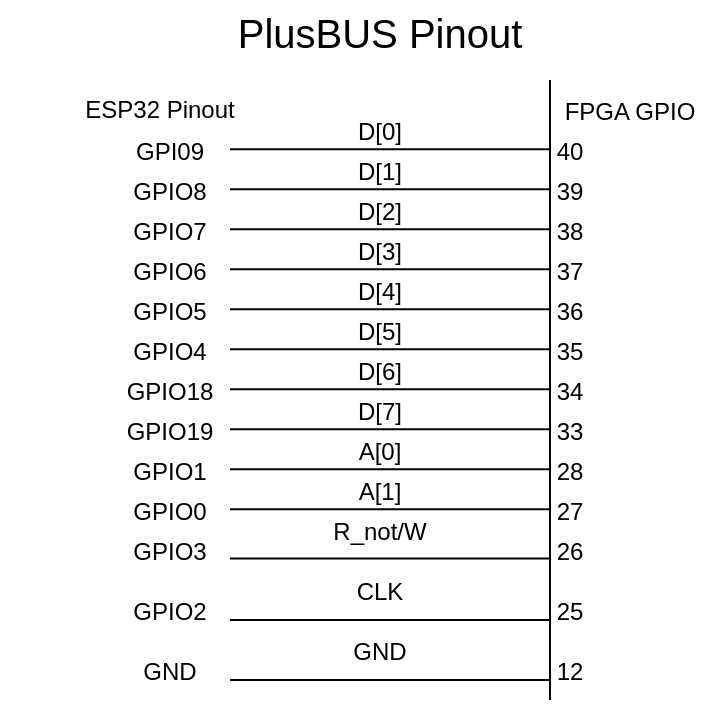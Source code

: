 <mxfile version="22.1.5" type="github">
  <diagram name="Page-1" id="XdD06npJ6FDNxbPIpV9C">
    <mxGraphModel dx="794" dy="414" grid="1" gridSize="10" guides="1" tooltips="1" connect="1" arrows="1" fold="1" page="1" pageScale="1" pageWidth="850" pageHeight="1100" math="0" shadow="0">
      <root>
        <mxCell id="0" />
        <mxCell id="1" parent="0" />
        <mxCell id="F0K0sA_qymcrU-x6hYdx-1" value="" style="endArrow=none;rounded=0;movable=1;resizable=1;rotatable=1;deletable=1;editable=1;locked=0;connectable=1;" parent="1" edge="1">
          <mxGeometry width="50" height="50" relative="1" as="geometry">
            <mxPoint x="480" y="470" as="sourcePoint" />
            <mxPoint x="480" y="160" as="targetPoint" />
          </mxGeometry>
        </mxCell>
        <mxCell id="F0K0sA_qymcrU-x6hYdx-2" value="" style="endArrow=none;rounded=0;" parent="1" edge="1">
          <mxGeometry width="50" height="50" relative="1" as="geometry">
            <mxPoint x="320" y="430" as="sourcePoint" />
            <mxPoint x="480" y="430" as="targetPoint" />
          </mxGeometry>
        </mxCell>
        <mxCell id="F0K0sA_qymcrU-x6hYdx-12" value="" style="endArrow=none;rounded=0;" parent="1" edge="1">
          <mxGeometry width="50" height="50" relative="1" as="geometry">
            <mxPoint x="320" y="354.66" as="sourcePoint" />
            <mxPoint x="480" y="354.66" as="targetPoint" />
          </mxGeometry>
        </mxCell>
        <mxCell id="F0K0sA_qymcrU-x6hYdx-13" value="" style="endArrow=none;rounded=0;" parent="1" edge="1">
          <mxGeometry width="50" height="50" relative="1" as="geometry">
            <mxPoint x="320" y="374.66" as="sourcePoint" />
            <mxPoint x="480" y="374.66" as="targetPoint" />
          </mxGeometry>
        </mxCell>
        <mxCell id="F0K0sA_qymcrU-x6hYdx-14" value="" style="endArrow=none;rounded=0;" parent="1" edge="1">
          <mxGeometry width="50" height="50" relative="1" as="geometry">
            <mxPoint x="320" y="399.31" as="sourcePoint" />
            <mxPoint x="480" y="399.31" as="targetPoint" />
          </mxGeometry>
        </mxCell>
        <mxCell id="F0K0sA_qymcrU-x6hYdx-24" value="" style="endArrow=none;rounded=0;" parent="1" edge="1">
          <mxGeometry width="50" height="50" relative="1" as="geometry">
            <mxPoint x="320" y="334.66" as="sourcePoint" />
            <mxPoint x="480" y="334.66" as="targetPoint" />
          </mxGeometry>
        </mxCell>
        <mxCell id="F0K0sA_qymcrU-x6hYdx-25" value="" style="endArrow=none;rounded=0;" parent="1" edge="1">
          <mxGeometry width="50" height="50" relative="1" as="geometry">
            <mxPoint x="320" y="314.66" as="sourcePoint" />
            <mxPoint x="480" y="314.66" as="targetPoint" />
          </mxGeometry>
        </mxCell>
        <mxCell id="F0K0sA_qymcrU-x6hYdx-26" value="" style="endArrow=none;rounded=0;" parent="1" edge="1">
          <mxGeometry width="50" height="50" relative="1" as="geometry">
            <mxPoint x="320" y="294.66" as="sourcePoint" />
            <mxPoint x="480" y="294.66" as="targetPoint" />
          </mxGeometry>
        </mxCell>
        <mxCell id="F0K0sA_qymcrU-x6hYdx-27" value="" style="endArrow=none;rounded=0;" parent="1" edge="1">
          <mxGeometry width="50" height="50" relative="1" as="geometry">
            <mxPoint x="320" y="274.66" as="sourcePoint" />
            <mxPoint x="480" y="274.66" as="targetPoint" />
          </mxGeometry>
        </mxCell>
        <mxCell id="F0K0sA_qymcrU-x6hYdx-28" value="" style="endArrow=none;rounded=0;" parent="1" edge="1">
          <mxGeometry width="50" height="50" relative="1" as="geometry">
            <mxPoint x="320" y="254.66" as="sourcePoint" />
            <mxPoint x="480" y="254.66" as="targetPoint" />
          </mxGeometry>
        </mxCell>
        <mxCell id="F0K0sA_qymcrU-x6hYdx-29" value="" style="endArrow=none;rounded=0;" parent="1" edge="1">
          <mxGeometry width="50" height="50" relative="1" as="geometry">
            <mxPoint x="320" y="194.66" as="sourcePoint" />
            <mxPoint x="480" y="194.66" as="targetPoint" />
          </mxGeometry>
        </mxCell>
        <mxCell id="F0K0sA_qymcrU-x6hYdx-30" value="" style="endArrow=none;rounded=0;" parent="1" edge="1">
          <mxGeometry width="50" height="50" relative="1" as="geometry">
            <mxPoint x="320" y="214.66" as="sourcePoint" />
            <mxPoint x="480" y="214.66" as="targetPoint" />
          </mxGeometry>
        </mxCell>
        <mxCell id="F0K0sA_qymcrU-x6hYdx-31" value="" style="endArrow=none;rounded=0;" parent="1" edge="1">
          <mxGeometry width="50" height="50" relative="1" as="geometry">
            <mxPoint x="320" y="234.66" as="sourcePoint" />
            <mxPoint x="480" y="234.66" as="targetPoint" />
          </mxGeometry>
        </mxCell>
        <mxCell id="F0K0sA_qymcrU-x6hYdx-40" value="" style="endArrow=none;rounded=0;" parent="1" edge="1">
          <mxGeometry width="50" height="50" relative="1" as="geometry">
            <mxPoint x="320" y="460" as="sourcePoint" />
            <mxPoint x="480" y="460" as="targetPoint" />
          </mxGeometry>
        </mxCell>
        <mxCell id="F0K0sA_qymcrU-x6hYdx-43" value="PlusBUS Pinout" style="text;strokeColor=none;fillColor=none;align=center;verticalAlign=middle;rounded=0;fontSize=20;" parent="1" vertex="1">
          <mxGeometry x="355" y="120" width="80" height="30" as="geometry" />
        </mxCell>
        <mxCell id="F0K0sA_qymcrU-x6hYdx-44" value="D[0]" style="text;strokeColor=none;fillColor=none;align=center;verticalAlign=middle;rounded=0;" parent="1" vertex="1">
          <mxGeometry x="365" y="170" width="60" height="30" as="geometry" />
        </mxCell>
        <mxCell id="F0K0sA_qymcrU-x6hYdx-45" value="D[1]" style="text;strokeColor=none;fillColor=none;align=center;verticalAlign=middle;rounded=0;" parent="1" vertex="1">
          <mxGeometry x="365" y="190" width="60" height="30" as="geometry" />
        </mxCell>
        <mxCell id="F0K0sA_qymcrU-x6hYdx-46" value="D[2]" style="text;strokeColor=none;fillColor=none;align=center;verticalAlign=middle;rounded=0;" parent="1" vertex="1">
          <mxGeometry x="365" y="210" width="60" height="30" as="geometry" />
        </mxCell>
        <mxCell id="F0K0sA_qymcrU-x6hYdx-47" value="D[3]" style="text;strokeColor=none;fillColor=none;align=center;verticalAlign=middle;rounded=0;" parent="1" vertex="1">
          <mxGeometry x="365" y="230" width="60" height="30" as="geometry" />
        </mxCell>
        <mxCell id="F0K0sA_qymcrU-x6hYdx-49" value="D[4]" style="text;strokeColor=none;fillColor=none;align=center;verticalAlign=middle;rounded=0;" parent="1" vertex="1">
          <mxGeometry x="365" y="250" width="60" height="30" as="geometry" />
        </mxCell>
        <mxCell id="F0K0sA_qymcrU-x6hYdx-50" value="D[5]" style="text;strokeColor=none;fillColor=none;align=center;verticalAlign=middle;rounded=0;" parent="1" vertex="1">
          <mxGeometry x="365" y="270" width="60" height="30" as="geometry" />
        </mxCell>
        <mxCell id="F0K0sA_qymcrU-x6hYdx-51" value="D[7]" style="text;strokeColor=none;fillColor=none;align=center;verticalAlign=middle;rounded=0;" parent="1" vertex="1">
          <mxGeometry x="365" y="310" width="60" height="30" as="geometry" />
        </mxCell>
        <mxCell id="F0K0sA_qymcrU-x6hYdx-52" value="D[6]" style="text;strokeColor=none;fillColor=none;align=center;verticalAlign=middle;rounded=0;" parent="1" vertex="1">
          <mxGeometry x="365" y="290" width="60" height="30" as="geometry" />
        </mxCell>
        <mxCell id="F0K0sA_qymcrU-x6hYdx-53" value="A[0]" style="text;strokeColor=none;fillColor=none;align=center;verticalAlign=middle;rounded=0;" parent="1" vertex="1">
          <mxGeometry x="365" y="330" width="60" height="30" as="geometry" />
        </mxCell>
        <mxCell id="F0K0sA_qymcrU-x6hYdx-54" value="A[1]" style="text;strokeColor=none;fillColor=none;align=center;verticalAlign=middle;rounded=0;" parent="1" vertex="1">
          <mxGeometry x="365" y="350" width="60" height="30" as="geometry" />
        </mxCell>
        <mxCell id="F0K0sA_qymcrU-x6hYdx-55" value="R_not/W" style="text;strokeColor=none;fillColor=none;align=center;verticalAlign=middle;rounded=0;" parent="1" vertex="1">
          <mxGeometry x="365" y="370" width="60" height="30" as="geometry" />
        </mxCell>
        <mxCell id="F0K0sA_qymcrU-x6hYdx-58" value="39" style="text;strokeColor=none;fillColor=none;align=center;verticalAlign=middle;rounded=0;" parent="1" vertex="1">
          <mxGeometry x="460" y="200" width="60" height="30" as="geometry" />
        </mxCell>
        <mxCell id="F0K0sA_qymcrU-x6hYdx-59" value="38" style="text;strokeColor=none;fillColor=none;align=center;verticalAlign=middle;rounded=0;" parent="1" vertex="1">
          <mxGeometry x="460" y="220" width="60" height="30" as="geometry" />
        </mxCell>
        <mxCell id="F0K0sA_qymcrU-x6hYdx-60" value="37" style="text;strokeColor=none;fillColor=none;align=center;verticalAlign=middle;rounded=0;" parent="1" vertex="1">
          <mxGeometry x="460" y="240" width="60" height="30" as="geometry" />
        </mxCell>
        <mxCell id="F0K0sA_qymcrU-x6hYdx-61" value="36" style="text;strokeColor=none;fillColor=none;align=center;verticalAlign=middle;rounded=0;" parent="1" vertex="1">
          <mxGeometry x="460" y="260" width="60" height="30" as="geometry" />
        </mxCell>
        <mxCell id="F0K0sA_qymcrU-x6hYdx-62" value="35" style="text;strokeColor=none;fillColor=none;align=center;verticalAlign=middle;rounded=0;" parent="1" vertex="1">
          <mxGeometry x="460" y="280" width="60" height="30" as="geometry" />
        </mxCell>
        <mxCell id="F0K0sA_qymcrU-x6hYdx-63" value="33" style="text;strokeColor=none;fillColor=none;align=center;verticalAlign=middle;rounded=0;" parent="1" vertex="1">
          <mxGeometry x="460" y="320" width="60" height="30" as="geometry" />
        </mxCell>
        <mxCell id="F0K0sA_qymcrU-x6hYdx-64" value="34" style="text;strokeColor=none;fillColor=none;align=center;verticalAlign=middle;rounded=0;" parent="1" vertex="1">
          <mxGeometry x="460" y="300" width="60" height="30" as="geometry" />
        </mxCell>
        <mxCell id="F0K0sA_qymcrU-x6hYdx-65" value="28" style="text;strokeColor=none;fillColor=none;align=center;verticalAlign=middle;rounded=0;" parent="1" vertex="1">
          <mxGeometry x="460" y="340" width="60" height="30" as="geometry" />
        </mxCell>
        <mxCell id="F0K0sA_qymcrU-x6hYdx-66" value="27" style="text;strokeColor=none;fillColor=none;align=center;verticalAlign=middle;rounded=0;" parent="1" vertex="1">
          <mxGeometry x="460" y="360" width="60" height="30" as="geometry" />
        </mxCell>
        <mxCell id="F0K0sA_qymcrU-x6hYdx-67" value="26" style="text;strokeColor=none;fillColor=none;align=center;verticalAlign=middle;rounded=0;" parent="1" vertex="1">
          <mxGeometry x="460" y="380" width="60" height="30" as="geometry" />
        </mxCell>
        <mxCell id="F0K0sA_qymcrU-x6hYdx-68" value="12" style="text;strokeColor=none;fillColor=none;align=center;verticalAlign=middle;rounded=0;" parent="1" vertex="1">
          <mxGeometry x="460" y="440" width="60" height="30" as="geometry" />
        </mxCell>
        <mxCell id="F0K0sA_qymcrU-x6hYdx-69" value="25" style="text;strokeColor=none;fillColor=none;align=center;verticalAlign=middle;rounded=0;" parent="1" vertex="1">
          <mxGeometry x="460" y="410" width="60" height="30" as="geometry" />
        </mxCell>
        <mxCell id="F0K0sA_qymcrU-x6hYdx-70" value="40" style="text;strokeColor=none;fillColor=none;align=center;verticalAlign=middle;rounded=0;" parent="1" vertex="1">
          <mxGeometry x="460" y="180" width="60" height="30" as="geometry" />
        </mxCell>
        <mxCell id="F0K0sA_qymcrU-x6hYdx-71" value="FPGA GPIO" style="text;strokeColor=none;fillColor=none;align=center;verticalAlign=middle;rounded=0;" parent="1" vertex="1">
          <mxGeometry x="480" y="160" width="80" height="30" as="geometry" />
        </mxCell>
        <mxCell id="OMzUeSU9DZHnrROkdwqZ-1" value="GPIO8" style="text;strokeColor=none;fillColor=none;align=center;verticalAlign=middle;rounded=0;" parent="1" vertex="1">
          <mxGeometry x="260" y="200" width="60" height="30" as="geometry" />
        </mxCell>
        <mxCell id="OMzUeSU9DZHnrROkdwqZ-2" value="GPIO7" style="text;strokeColor=none;fillColor=none;align=center;verticalAlign=middle;rounded=0;" parent="1" vertex="1">
          <mxGeometry x="260" y="220" width="60" height="30" as="geometry" />
        </mxCell>
        <mxCell id="OMzUeSU9DZHnrROkdwqZ-3" value="GPIO6" style="text;strokeColor=none;fillColor=none;align=center;verticalAlign=middle;rounded=0;" parent="1" vertex="1">
          <mxGeometry x="260" y="240" width="60" height="30" as="geometry" />
        </mxCell>
        <mxCell id="OMzUeSU9DZHnrROkdwqZ-4" value="GPIO5" style="text;strokeColor=none;fillColor=none;align=center;verticalAlign=middle;rounded=0;" parent="1" vertex="1">
          <mxGeometry x="260" y="260" width="60" height="30" as="geometry" />
        </mxCell>
        <mxCell id="OMzUeSU9DZHnrROkdwqZ-5" value="GPIO4" style="text;strokeColor=none;fillColor=none;align=center;verticalAlign=middle;rounded=0;" parent="1" vertex="1">
          <mxGeometry x="260" y="280" width="60" height="30" as="geometry" />
        </mxCell>
        <mxCell id="OMzUeSU9DZHnrROkdwqZ-6" value="GPIO19" style="text;strokeColor=none;fillColor=none;align=center;verticalAlign=middle;rounded=0;" parent="1" vertex="1">
          <mxGeometry x="260" y="320" width="60" height="30" as="geometry" />
        </mxCell>
        <mxCell id="OMzUeSU9DZHnrROkdwqZ-7" value="GPIO18" style="text;strokeColor=none;fillColor=none;align=center;verticalAlign=middle;rounded=0;" parent="1" vertex="1">
          <mxGeometry x="260" y="300" width="60" height="30" as="geometry" />
        </mxCell>
        <mxCell id="OMzUeSU9DZHnrROkdwqZ-8" value="GPIO1" style="text;strokeColor=none;fillColor=none;align=center;verticalAlign=middle;rounded=0;" parent="1" vertex="1">
          <mxGeometry x="260" y="340" width="60" height="30" as="geometry" />
        </mxCell>
        <mxCell id="OMzUeSU9DZHnrROkdwqZ-9" value="GPIO0" style="text;strokeColor=none;fillColor=none;align=center;verticalAlign=middle;rounded=0;" parent="1" vertex="1">
          <mxGeometry x="260" y="360" width="60" height="30" as="geometry" />
        </mxCell>
        <mxCell id="OMzUeSU9DZHnrROkdwqZ-10" value="GPIO3" style="text;strokeColor=none;fillColor=none;align=center;verticalAlign=middle;rounded=0;" parent="1" vertex="1">
          <mxGeometry x="260" y="380" width="60" height="30" as="geometry" />
        </mxCell>
        <mxCell id="OMzUeSU9DZHnrROkdwqZ-11" value="GND" style="text;strokeColor=none;fillColor=none;align=center;verticalAlign=middle;rounded=0;" parent="1" vertex="1">
          <mxGeometry x="260" y="440" width="60" height="30" as="geometry" />
        </mxCell>
        <mxCell id="OMzUeSU9DZHnrROkdwqZ-12" value="GPIO2" style="text;strokeColor=none;fillColor=none;align=center;verticalAlign=middle;rounded=0;" parent="1" vertex="1">
          <mxGeometry x="260" y="410" width="60" height="30" as="geometry" />
        </mxCell>
        <mxCell id="OMzUeSU9DZHnrROkdwqZ-13" value="GPI09" style="text;strokeColor=none;fillColor=none;align=center;verticalAlign=middle;rounded=0;" parent="1" vertex="1">
          <mxGeometry x="260" y="180" width="60" height="30" as="geometry" />
        </mxCell>
        <mxCell id="OMzUeSU9DZHnrROkdwqZ-14" value="&lt;div&gt;ESP32 Pinout&lt;/div&gt;" style="text;html=1;strokeColor=none;fillColor=none;align=center;verticalAlign=middle;whiteSpace=wrap;rounded=0;" parent="1" vertex="1">
          <mxGeometry x="205" y="160" width="160" height="30" as="geometry" />
        </mxCell>
        <mxCell id="OMzUeSU9DZHnrROkdwqZ-15" value="CLK" style="text;strokeColor=none;fillColor=none;align=center;verticalAlign=middle;rounded=0;" parent="1" vertex="1">
          <mxGeometry x="365" y="400" width="60" height="30" as="geometry" />
        </mxCell>
        <mxCell id="OMzUeSU9DZHnrROkdwqZ-18" value="GND" style="text;strokeColor=none;fillColor=none;align=center;verticalAlign=middle;rounded=0;" parent="1" vertex="1">
          <mxGeometry x="365" y="430" width="60" height="30" as="geometry" />
        </mxCell>
      </root>
    </mxGraphModel>
  </diagram>
</mxfile>
